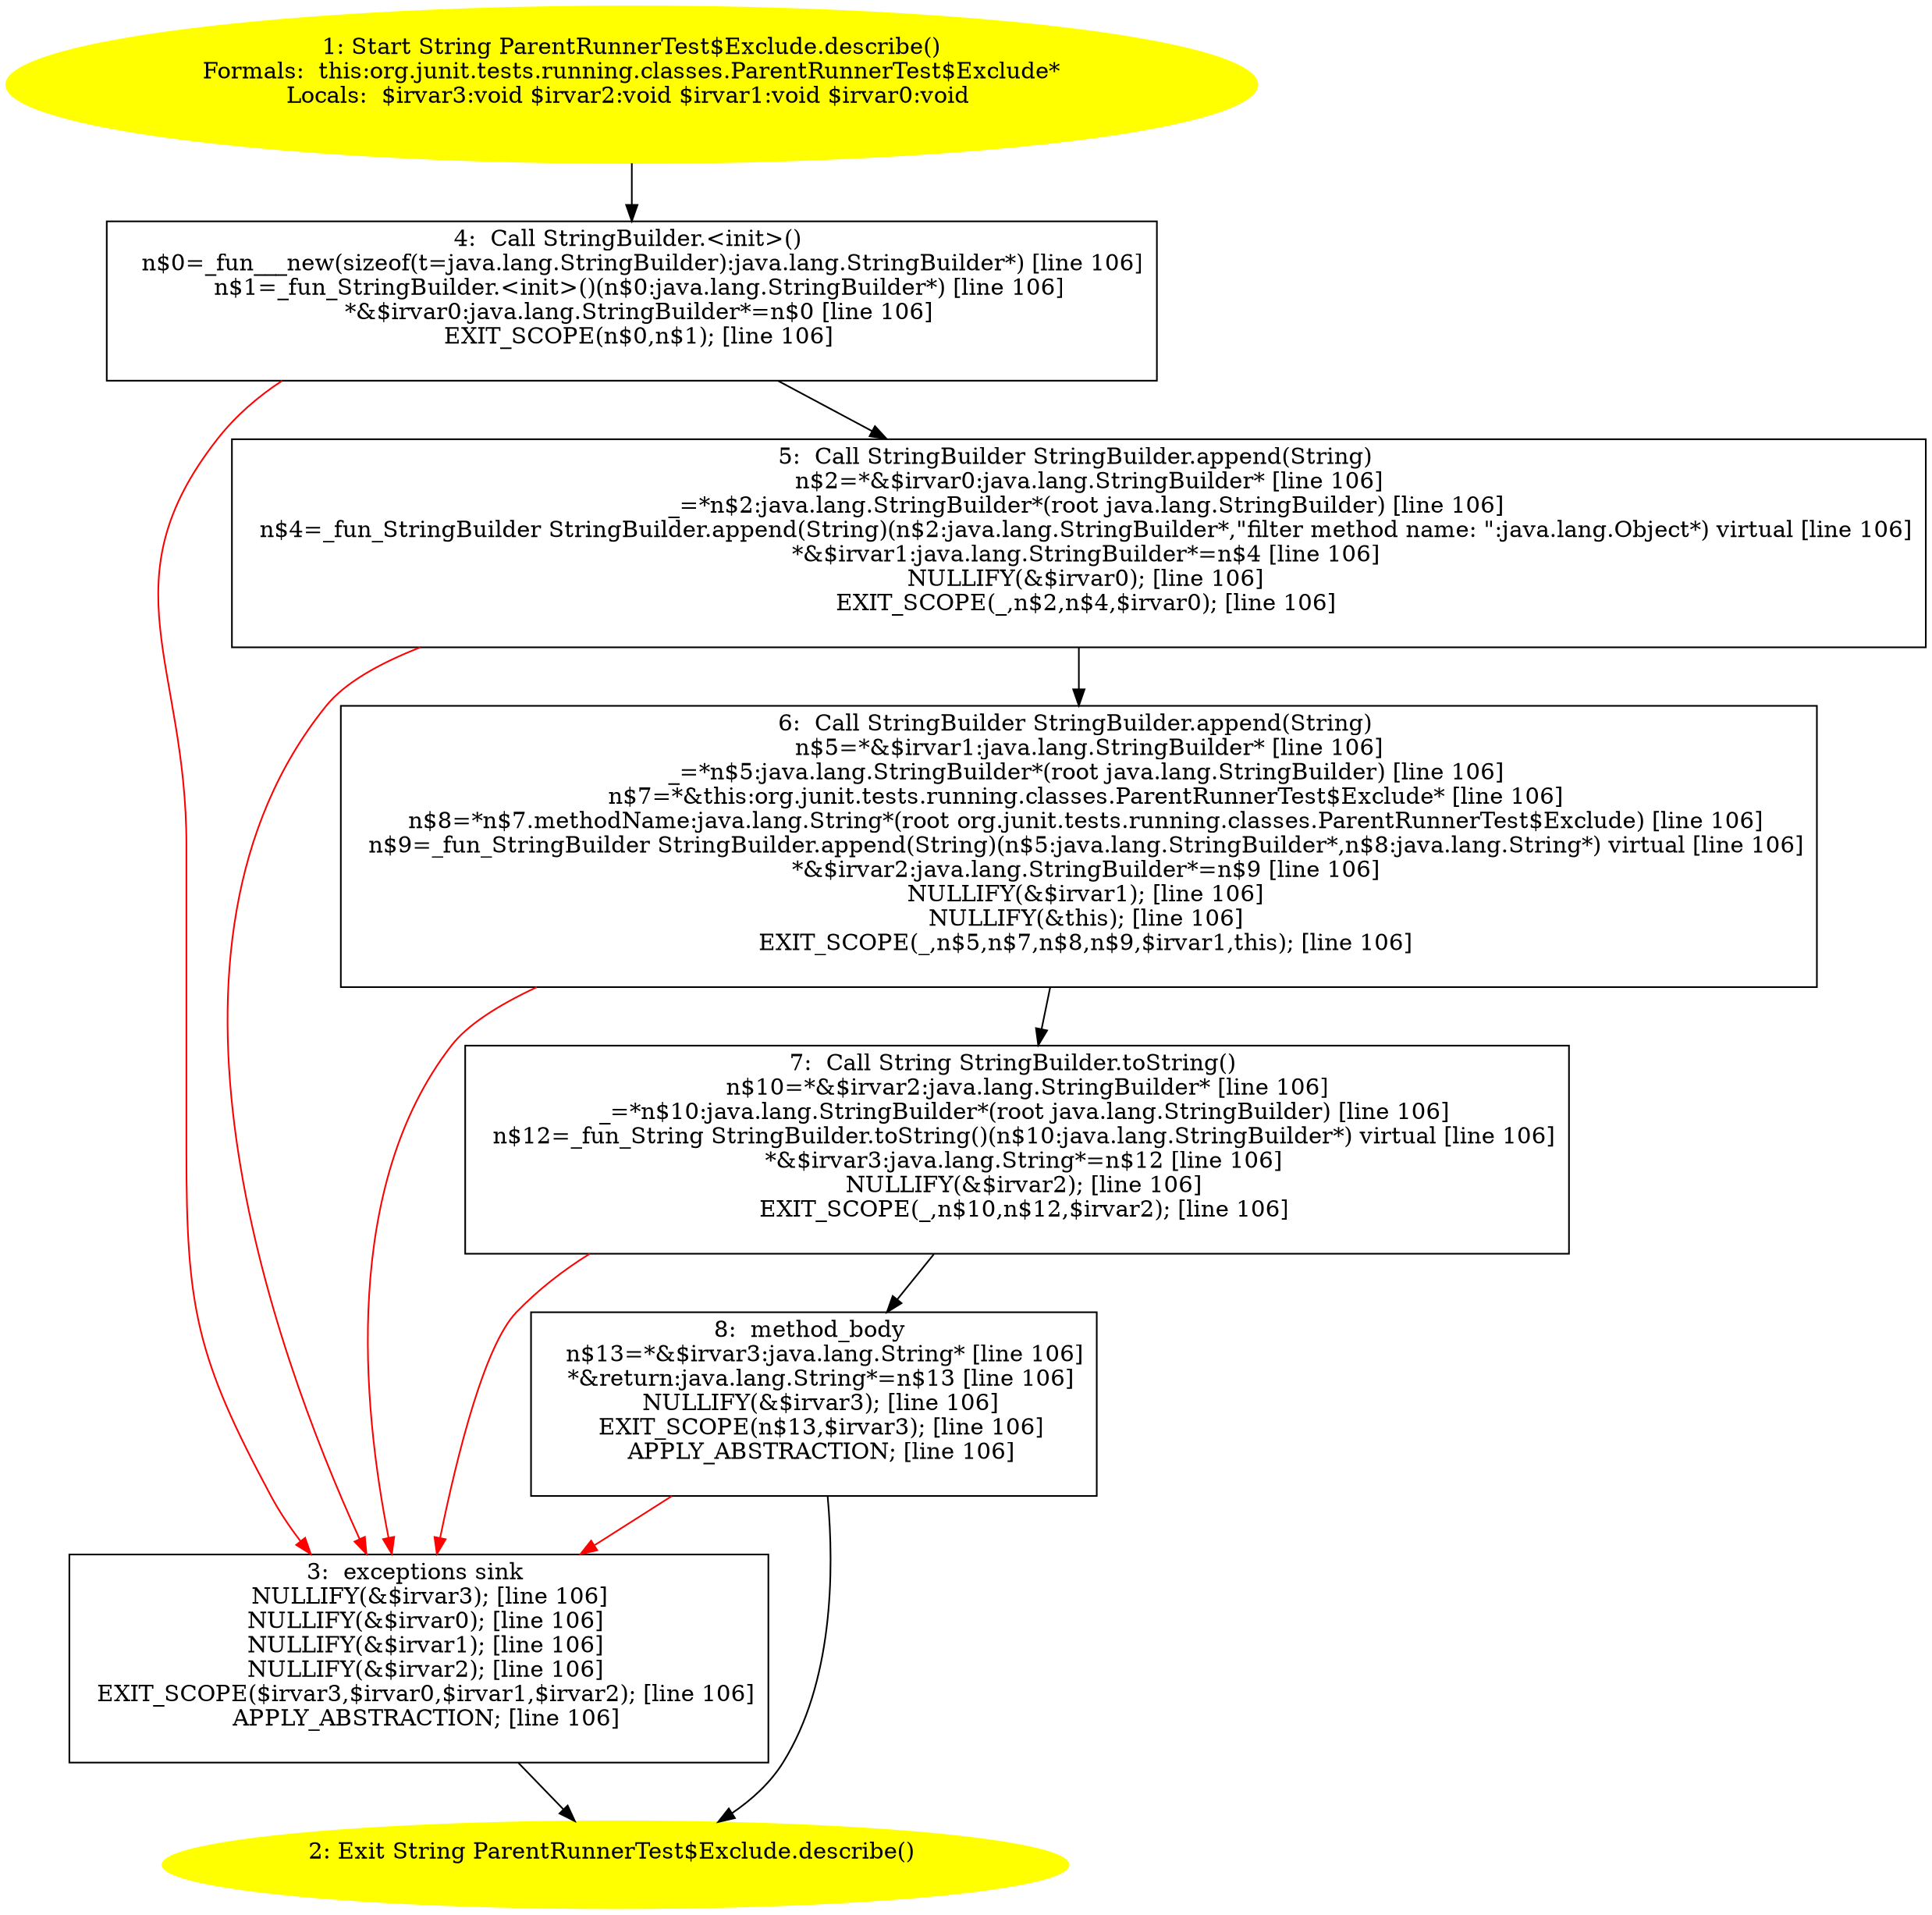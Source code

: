 /* @generated */
digraph cfg {
"org.junit.tests.running.classes.ParentRunnerTest$Exclude.describe():java.lang.String.bc4b836668bf8604c4a41733af12c278_1" [label="1: Start String ParentRunnerTest$Exclude.describe()\nFormals:  this:org.junit.tests.running.classes.ParentRunnerTest$Exclude*\nLocals:  $irvar3:void $irvar2:void $irvar1:void $irvar0:void \n  " color=yellow style=filled]
	

	 "org.junit.tests.running.classes.ParentRunnerTest$Exclude.describe():java.lang.String.bc4b836668bf8604c4a41733af12c278_1" -> "org.junit.tests.running.classes.ParentRunnerTest$Exclude.describe():java.lang.String.bc4b836668bf8604c4a41733af12c278_4" ;
"org.junit.tests.running.classes.ParentRunnerTest$Exclude.describe():java.lang.String.bc4b836668bf8604c4a41733af12c278_2" [label="2: Exit String ParentRunnerTest$Exclude.describe() \n  " color=yellow style=filled]
	

"org.junit.tests.running.classes.ParentRunnerTest$Exclude.describe():java.lang.String.bc4b836668bf8604c4a41733af12c278_3" [label="3:  exceptions sink \n   NULLIFY(&$irvar3); [line 106]\n  NULLIFY(&$irvar0); [line 106]\n  NULLIFY(&$irvar1); [line 106]\n  NULLIFY(&$irvar2); [line 106]\n  EXIT_SCOPE($irvar3,$irvar0,$irvar1,$irvar2); [line 106]\n  APPLY_ABSTRACTION; [line 106]\n " shape="box"]
	

	 "org.junit.tests.running.classes.ParentRunnerTest$Exclude.describe():java.lang.String.bc4b836668bf8604c4a41733af12c278_3" -> "org.junit.tests.running.classes.ParentRunnerTest$Exclude.describe():java.lang.String.bc4b836668bf8604c4a41733af12c278_2" ;
"org.junit.tests.running.classes.ParentRunnerTest$Exclude.describe():java.lang.String.bc4b836668bf8604c4a41733af12c278_4" [label="4:  Call StringBuilder.<init>() \n   n$0=_fun___new(sizeof(t=java.lang.StringBuilder):java.lang.StringBuilder*) [line 106]\n  n$1=_fun_StringBuilder.<init>()(n$0:java.lang.StringBuilder*) [line 106]\n  *&$irvar0:java.lang.StringBuilder*=n$0 [line 106]\n  EXIT_SCOPE(n$0,n$1); [line 106]\n " shape="box"]
	

	 "org.junit.tests.running.classes.ParentRunnerTest$Exclude.describe():java.lang.String.bc4b836668bf8604c4a41733af12c278_4" -> "org.junit.tests.running.classes.ParentRunnerTest$Exclude.describe():java.lang.String.bc4b836668bf8604c4a41733af12c278_5" ;
	 "org.junit.tests.running.classes.ParentRunnerTest$Exclude.describe():java.lang.String.bc4b836668bf8604c4a41733af12c278_4" -> "org.junit.tests.running.classes.ParentRunnerTest$Exclude.describe():java.lang.String.bc4b836668bf8604c4a41733af12c278_3" [color="red" ];
"org.junit.tests.running.classes.ParentRunnerTest$Exclude.describe():java.lang.String.bc4b836668bf8604c4a41733af12c278_5" [label="5:  Call StringBuilder StringBuilder.append(String) \n   n$2=*&$irvar0:java.lang.StringBuilder* [line 106]\n  _=*n$2:java.lang.StringBuilder*(root java.lang.StringBuilder) [line 106]\n  n$4=_fun_StringBuilder StringBuilder.append(String)(n$2:java.lang.StringBuilder*,\"filter method name: \":java.lang.Object*) virtual [line 106]\n  *&$irvar1:java.lang.StringBuilder*=n$4 [line 106]\n  NULLIFY(&$irvar0); [line 106]\n  EXIT_SCOPE(_,n$2,n$4,$irvar0); [line 106]\n " shape="box"]
	

	 "org.junit.tests.running.classes.ParentRunnerTest$Exclude.describe():java.lang.String.bc4b836668bf8604c4a41733af12c278_5" -> "org.junit.tests.running.classes.ParentRunnerTest$Exclude.describe():java.lang.String.bc4b836668bf8604c4a41733af12c278_6" ;
	 "org.junit.tests.running.classes.ParentRunnerTest$Exclude.describe():java.lang.String.bc4b836668bf8604c4a41733af12c278_5" -> "org.junit.tests.running.classes.ParentRunnerTest$Exclude.describe():java.lang.String.bc4b836668bf8604c4a41733af12c278_3" [color="red" ];
"org.junit.tests.running.classes.ParentRunnerTest$Exclude.describe():java.lang.String.bc4b836668bf8604c4a41733af12c278_6" [label="6:  Call StringBuilder StringBuilder.append(String) \n   n$5=*&$irvar1:java.lang.StringBuilder* [line 106]\n  _=*n$5:java.lang.StringBuilder*(root java.lang.StringBuilder) [line 106]\n  n$7=*&this:org.junit.tests.running.classes.ParentRunnerTest$Exclude* [line 106]\n  n$8=*n$7.methodName:java.lang.String*(root org.junit.tests.running.classes.ParentRunnerTest$Exclude) [line 106]\n  n$9=_fun_StringBuilder StringBuilder.append(String)(n$5:java.lang.StringBuilder*,n$8:java.lang.String*) virtual [line 106]\n  *&$irvar2:java.lang.StringBuilder*=n$9 [line 106]\n  NULLIFY(&$irvar1); [line 106]\n  NULLIFY(&this); [line 106]\n  EXIT_SCOPE(_,n$5,n$7,n$8,n$9,$irvar1,this); [line 106]\n " shape="box"]
	

	 "org.junit.tests.running.classes.ParentRunnerTest$Exclude.describe():java.lang.String.bc4b836668bf8604c4a41733af12c278_6" -> "org.junit.tests.running.classes.ParentRunnerTest$Exclude.describe():java.lang.String.bc4b836668bf8604c4a41733af12c278_7" ;
	 "org.junit.tests.running.classes.ParentRunnerTest$Exclude.describe():java.lang.String.bc4b836668bf8604c4a41733af12c278_6" -> "org.junit.tests.running.classes.ParentRunnerTest$Exclude.describe():java.lang.String.bc4b836668bf8604c4a41733af12c278_3" [color="red" ];
"org.junit.tests.running.classes.ParentRunnerTest$Exclude.describe():java.lang.String.bc4b836668bf8604c4a41733af12c278_7" [label="7:  Call String StringBuilder.toString() \n   n$10=*&$irvar2:java.lang.StringBuilder* [line 106]\n  _=*n$10:java.lang.StringBuilder*(root java.lang.StringBuilder) [line 106]\n  n$12=_fun_String StringBuilder.toString()(n$10:java.lang.StringBuilder*) virtual [line 106]\n  *&$irvar3:java.lang.String*=n$12 [line 106]\n  NULLIFY(&$irvar2); [line 106]\n  EXIT_SCOPE(_,n$10,n$12,$irvar2); [line 106]\n " shape="box"]
	

	 "org.junit.tests.running.classes.ParentRunnerTest$Exclude.describe():java.lang.String.bc4b836668bf8604c4a41733af12c278_7" -> "org.junit.tests.running.classes.ParentRunnerTest$Exclude.describe():java.lang.String.bc4b836668bf8604c4a41733af12c278_8" ;
	 "org.junit.tests.running.classes.ParentRunnerTest$Exclude.describe():java.lang.String.bc4b836668bf8604c4a41733af12c278_7" -> "org.junit.tests.running.classes.ParentRunnerTest$Exclude.describe():java.lang.String.bc4b836668bf8604c4a41733af12c278_3" [color="red" ];
"org.junit.tests.running.classes.ParentRunnerTest$Exclude.describe():java.lang.String.bc4b836668bf8604c4a41733af12c278_8" [label="8:  method_body \n   n$13=*&$irvar3:java.lang.String* [line 106]\n  *&return:java.lang.String*=n$13 [line 106]\n  NULLIFY(&$irvar3); [line 106]\n  EXIT_SCOPE(n$13,$irvar3); [line 106]\n  APPLY_ABSTRACTION; [line 106]\n " shape="box"]
	

	 "org.junit.tests.running.classes.ParentRunnerTest$Exclude.describe():java.lang.String.bc4b836668bf8604c4a41733af12c278_8" -> "org.junit.tests.running.classes.ParentRunnerTest$Exclude.describe():java.lang.String.bc4b836668bf8604c4a41733af12c278_2" ;
	 "org.junit.tests.running.classes.ParentRunnerTest$Exclude.describe():java.lang.String.bc4b836668bf8604c4a41733af12c278_8" -> "org.junit.tests.running.classes.ParentRunnerTest$Exclude.describe():java.lang.String.bc4b836668bf8604c4a41733af12c278_3" [color="red" ];
}
